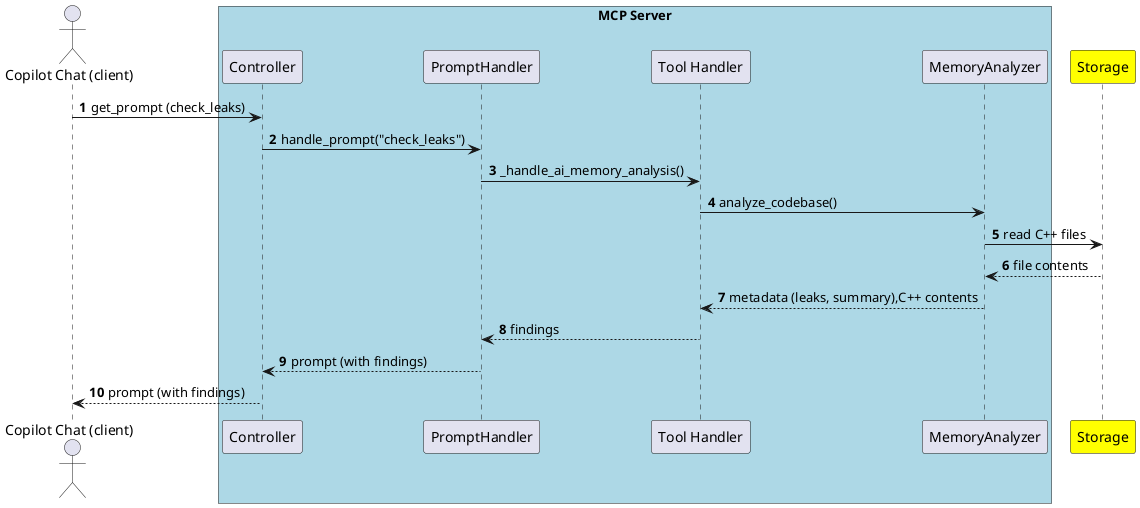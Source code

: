 @startuml
actor "Copilot Chat (client)" as copilot
box "MCP Server" #LightBlue
  participant "Controller" as controller
  participant "PromptHandler" as promptHandler
  participant "Tool Handler" as toolHandler
  participant "MemoryAnalyzer" as memoryAnalyzer
end box
participant "Storage" as storage #yellow

autonumber
copilot -> controller : get_prompt (check_leaks)
controller -> promptHandler : handle_prompt("check_leaks")
promptHandler -> toolHandler : _handle_ai_memory_analysis()
toolHandler -> memoryAnalyzer : analyze_codebase()
memoryAnalyzer -> storage : read C++ files
storage --> memoryAnalyzer : file contents
memoryAnalyzer --> toolHandler : metadata (leaks, summary),C++ contents
toolHandler --> promptHandler : findings
promptHandler --> controller : prompt (with findings)
controller --> copilot : prompt (with findings)
@enduml
